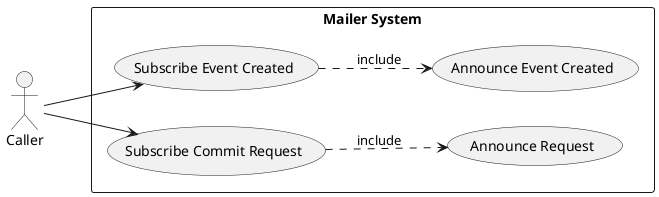@startuml MailerSubSystem

left to right direction

skinparam Monochrome true
skinparam Shadowing false
skinparam packageStyle rectangle

actor Caller

rectangle "Mailer System" {
    Caller --> (Subscribe Event Created)
    Caller --> (Subscribe Commit Request)

    (Subscribe Event Created) ..> (Announce Event Created) : include
    (Subscribe Commit Request) ..> (Announce Request) : include
}

@enduml